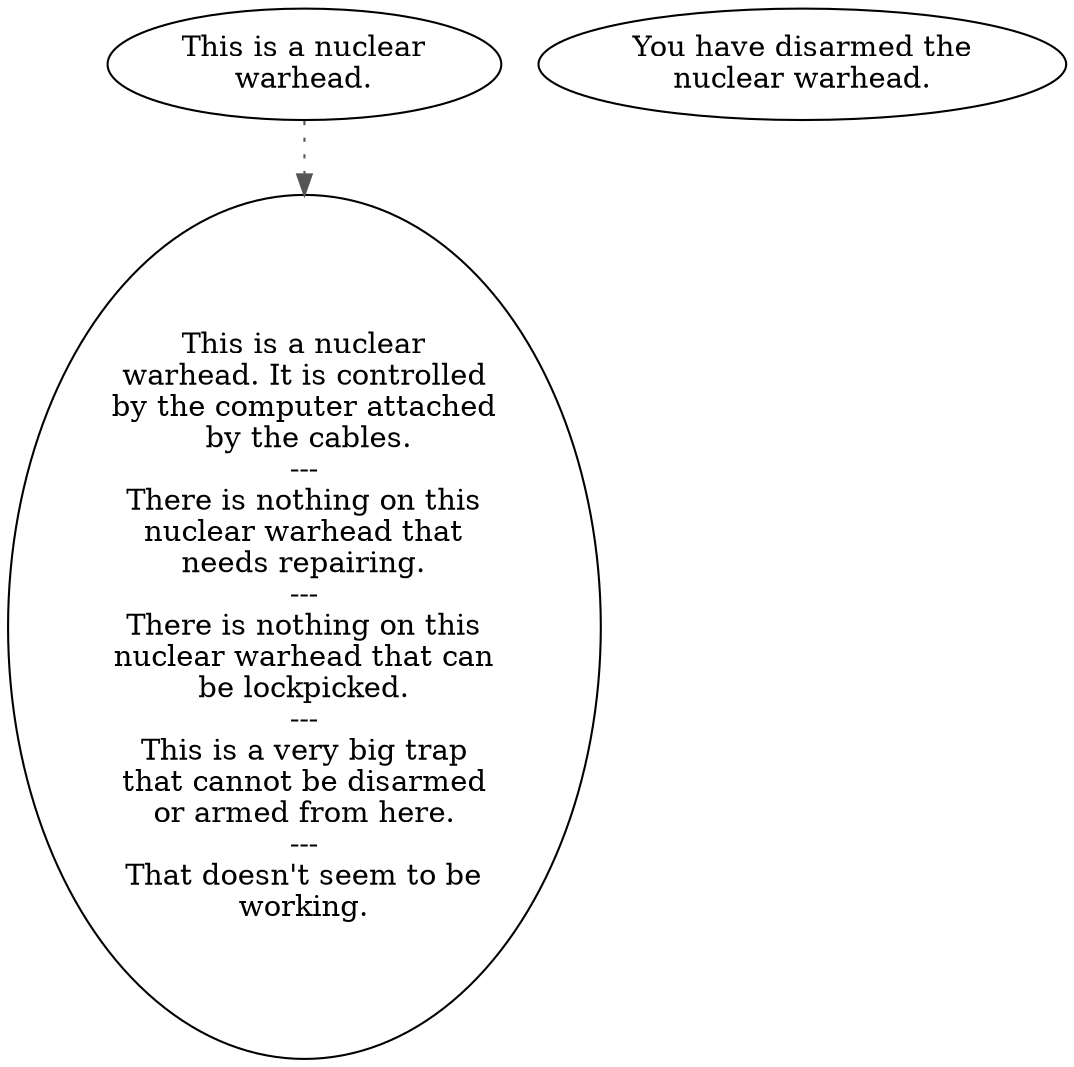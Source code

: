 digraph MVNUKE {
  "start" [style=filled       fillcolor="#FFFFFF"       color="#000000"]
  "start" -> "skills" [style=dotted color="#555555"]
  "start" [label="This is a nuclear\nwarhead."]
  "skills" [style=filled       fillcolor="#FFFFFF"       color="#000000"]
  "skills" [label="This is a nuclear\nwarhead. It is controlled\nby the computer attached\n by the cables.\n---\nThere is nothing on this\nnuclear warhead that\nneeds repairing.\n---\nThere is nothing on this\nnuclear warhead that can\nbe lockpicked.\n---\nThis is a very big trap\nthat cannot be disarmed\nor armed from here.\n---\nThat doesn't seem to be\nworking."]
  "reset" [style=filled       fillcolor="#FFFFFF"       color="#000000"]
  "reset" [label="You have disarmed the\nnuclear warhead."]
}